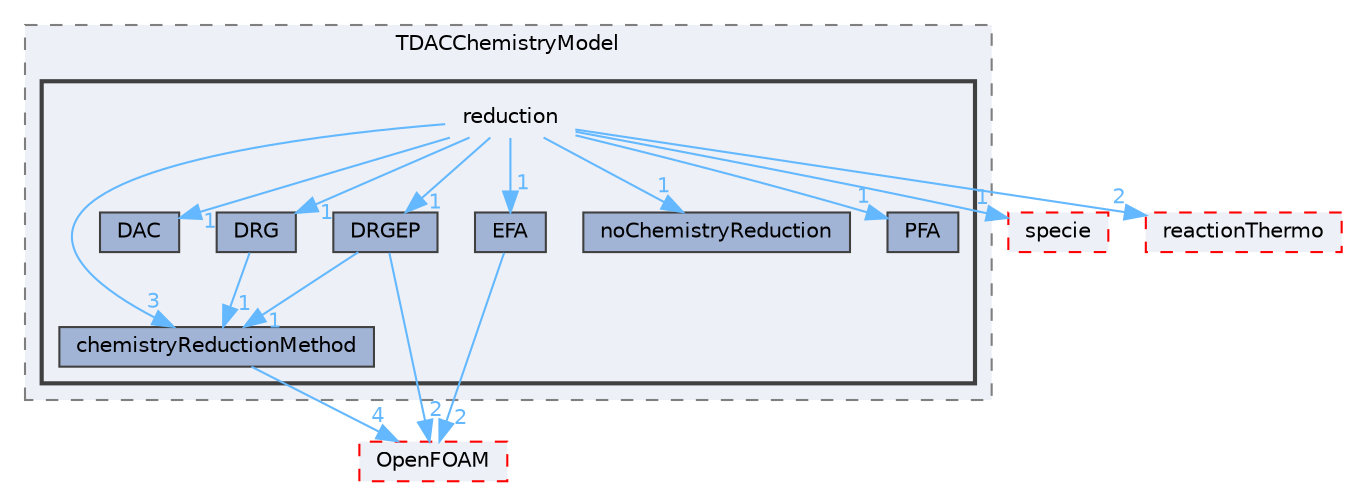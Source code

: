 digraph "src/thermophysicalModels/chemistryModel/chemistryModel/TDACChemistryModel/reduction"
{
 // LATEX_PDF_SIZE
  bgcolor="transparent";
  edge [fontname=Helvetica,fontsize=10,labelfontname=Helvetica,labelfontsize=10];
  node [fontname=Helvetica,fontsize=10,shape=box,height=0.2,width=0.4];
  compound=true
  subgraph clusterdir_e99a2928bd3c5c0feae1fd0a5dedecc4 {
    graph [ bgcolor="#edf0f7", pencolor="grey50", label="TDACChemistryModel", fontname=Helvetica,fontsize=10 style="filled,dashed", URL="dir_e99a2928bd3c5c0feae1fd0a5dedecc4.html",tooltip=""]
  subgraph clusterdir_11a35c86249c89795f10656fe50614a9 {
    graph [ bgcolor="#edf0f7", pencolor="grey25", label="", fontname=Helvetica,fontsize=10 style="filled,bold", URL="dir_11a35c86249c89795f10656fe50614a9.html",tooltip=""]
    dir_11a35c86249c89795f10656fe50614a9 [shape=plaintext, label="reduction"];
  dir_ac98b418f6eb9b9c9b4c98898a45b42d [label="chemistryReductionMethod", fillcolor="#a2b4d6", color="grey25", style="filled", URL="dir_ac98b418f6eb9b9c9b4c98898a45b42d.html",tooltip=""];
  dir_0d3fdc3fba0dee4ab1c10766f898f2b6 [label="DAC", fillcolor="#a2b4d6", color="grey25", style="filled", URL="dir_0d3fdc3fba0dee4ab1c10766f898f2b6.html",tooltip=""];
  dir_d4c23b9b7b126269314cfc82114837fd [label="DRG", fillcolor="#a2b4d6", color="grey25", style="filled", URL="dir_d4c23b9b7b126269314cfc82114837fd.html",tooltip=""];
  dir_d5cdb4f80011108e6d084b3435ae4292 [label="DRGEP", fillcolor="#a2b4d6", color="grey25", style="filled", URL="dir_d5cdb4f80011108e6d084b3435ae4292.html",tooltip=""];
  dir_17ba711453e48727e446f6ddb9987edf [label="EFA", fillcolor="#a2b4d6", color="grey25", style="filled", URL="dir_17ba711453e48727e446f6ddb9987edf.html",tooltip=""];
  dir_ee10ce8d149cf46d5047907430d653d5 [label="noChemistryReduction", fillcolor="#a2b4d6", color="grey25", style="filled", URL="dir_ee10ce8d149cf46d5047907430d653d5.html",tooltip=""];
  dir_a9b7567fa022aa8b1524a7423f077a74 [label="PFA", fillcolor="#a2b4d6", color="grey25", style="filled", URL="dir_a9b7567fa022aa8b1524a7423f077a74.html",tooltip=""];
  }
  }
  dir_5c4bf53b114f4c9237cd4ef0431fc9bd [label="specie", fillcolor="#edf0f7", color="red", style="filled,dashed", URL="dir_5c4bf53b114f4c9237cd4ef0431fc9bd.html",tooltip=""];
  dir_87c7a4a86ffb283740ec390ea55551cb [label="reactionThermo", fillcolor="#edf0f7", color="red", style="filled,dashed", URL="dir_87c7a4a86ffb283740ec390ea55551cb.html",tooltip=""];
  dir_c5473ff19b20e6ec4dfe5c310b3778a8 [label="OpenFOAM", fillcolor="#edf0f7", color="red", style="filled,dashed", URL="dir_c5473ff19b20e6ec4dfe5c310b3778a8.html",tooltip=""];
  dir_11a35c86249c89795f10656fe50614a9->dir_0d3fdc3fba0dee4ab1c10766f898f2b6 [headlabel="1", labeldistance=1.5 headhref="dir_003265_000806.html" href="dir_003265_000806.html" color="steelblue1" fontcolor="steelblue1"];
  dir_11a35c86249c89795f10656fe50614a9->dir_17ba711453e48727e446f6ddb9987edf [headlabel="1", labeldistance=1.5 headhref="dir_003265_001117.html" href="dir_003265_001117.html" color="steelblue1" fontcolor="steelblue1"];
  dir_11a35c86249c89795f10656fe50614a9->dir_5c4bf53b114f4c9237cd4ef0431fc9bd [headlabel="1", labeldistance=1.5 headhref="dir_003265_003683.html" href="dir_003265_003683.html" color="steelblue1" fontcolor="steelblue1"];
  dir_11a35c86249c89795f10656fe50614a9->dir_87c7a4a86ffb283740ec390ea55551cb [headlabel="2", labeldistance=1.5 headhref="dir_003265_003245.html" href="dir_003265_003245.html" color="steelblue1" fontcolor="steelblue1"];
  dir_11a35c86249c89795f10656fe50614a9->dir_a9b7567fa022aa8b1524a7423f077a74 [headlabel="1", labeldistance=1.5 headhref="dir_003265_002871.html" href="dir_003265_002871.html" color="steelblue1" fontcolor="steelblue1"];
  dir_11a35c86249c89795f10656fe50614a9->dir_ac98b418f6eb9b9c9b4c98898a45b42d [headlabel="3", labeldistance=1.5 headhref="dir_003265_000473.html" href="dir_003265_000473.html" color="steelblue1" fontcolor="steelblue1"];
  dir_11a35c86249c89795f10656fe50614a9->dir_d4c23b9b7b126269314cfc82114837fd [headlabel="1", labeldistance=1.5 headhref="dir_003265_001046.html" href="dir_003265_001046.html" color="steelblue1" fontcolor="steelblue1"];
  dir_11a35c86249c89795f10656fe50614a9->dir_d5cdb4f80011108e6d084b3435ae4292 [headlabel="1", labeldistance=1.5 headhref="dir_003265_001047.html" href="dir_003265_001047.html" color="steelblue1" fontcolor="steelblue1"];
  dir_11a35c86249c89795f10656fe50614a9->dir_ee10ce8d149cf46d5047907430d653d5 [headlabel="1", labeldistance=1.5 headhref="dir_003265_002537.html" href="dir_003265_002537.html" color="steelblue1" fontcolor="steelblue1"];
  dir_ac98b418f6eb9b9c9b4c98898a45b42d->dir_c5473ff19b20e6ec4dfe5c310b3778a8 [headlabel="4", labeldistance=1.5 headhref="dir_000473_002695.html" href="dir_000473_002695.html" color="steelblue1" fontcolor="steelblue1"];
  dir_d4c23b9b7b126269314cfc82114837fd->dir_ac98b418f6eb9b9c9b4c98898a45b42d [headlabel="1", labeldistance=1.5 headhref="dir_001046_000473.html" href="dir_001046_000473.html" color="steelblue1" fontcolor="steelblue1"];
  dir_d5cdb4f80011108e6d084b3435ae4292->dir_ac98b418f6eb9b9c9b4c98898a45b42d [headlabel="1", labeldistance=1.5 headhref="dir_001047_000473.html" href="dir_001047_000473.html" color="steelblue1" fontcolor="steelblue1"];
  dir_d5cdb4f80011108e6d084b3435ae4292->dir_c5473ff19b20e6ec4dfe5c310b3778a8 [headlabel="2", labeldistance=1.5 headhref="dir_001047_002695.html" href="dir_001047_002695.html" color="steelblue1" fontcolor="steelblue1"];
  dir_17ba711453e48727e446f6ddb9987edf->dir_c5473ff19b20e6ec4dfe5c310b3778a8 [headlabel="2", labeldistance=1.5 headhref="dir_001117_002695.html" href="dir_001117_002695.html" color="steelblue1" fontcolor="steelblue1"];
}
